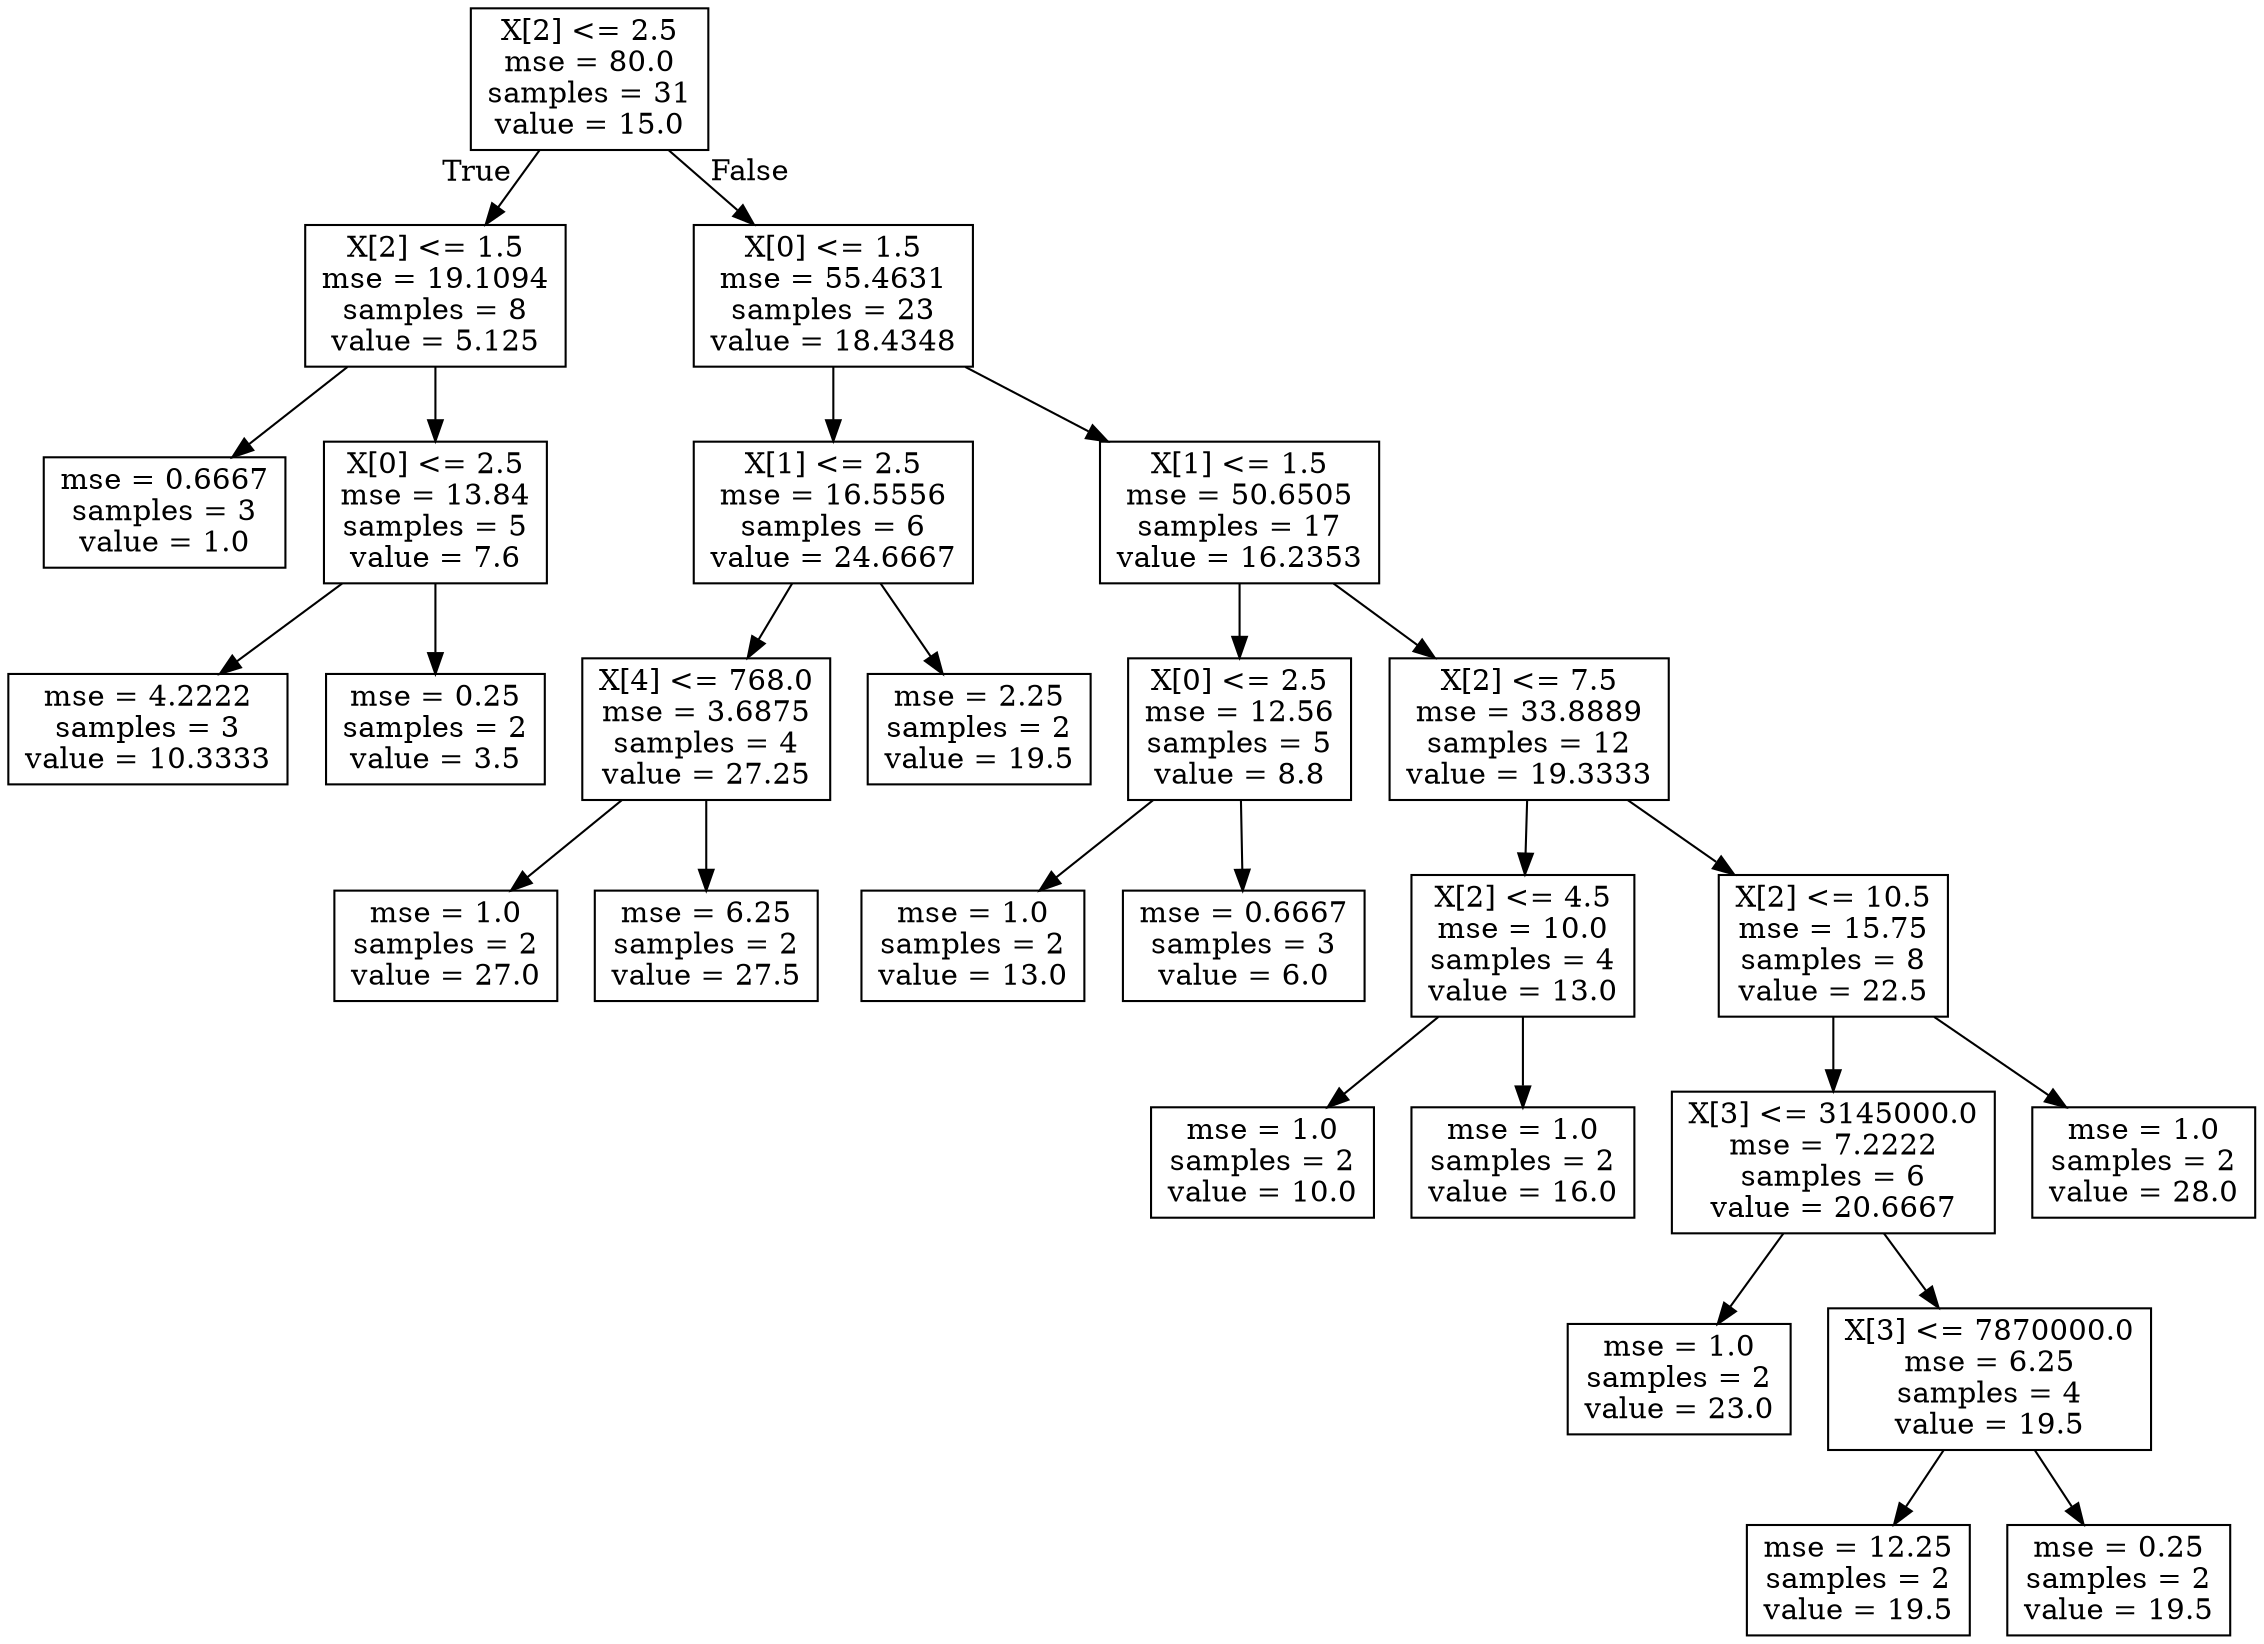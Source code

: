 digraph Tree {
node [shape=box] ;
0 [label="X[2] <= 2.5\nmse = 80.0\nsamples = 31\nvalue = 15.0"] ;
1 [label="X[2] <= 1.5\nmse = 19.1094\nsamples = 8\nvalue = 5.125"] ;
0 -> 1 [labeldistance=2.5, labelangle=45, headlabel="True"] ;
2 [label="mse = 0.6667\nsamples = 3\nvalue = 1.0"] ;
1 -> 2 ;
3 [label="X[0] <= 2.5\nmse = 13.84\nsamples = 5\nvalue = 7.6"] ;
1 -> 3 ;
4 [label="mse = 4.2222\nsamples = 3\nvalue = 10.3333"] ;
3 -> 4 ;
5 [label="mse = 0.25\nsamples = 2\nvalue = 3.5"] ;
3 -> 5 ;
6 [label="X[0] <= 1.5\nmse = 55.4631\nsamples = 23\nvalue = 18.4348"] ;
0 -> 6 [labeldistance=2.5, labelangle=-45, headlabel="False"] ;
7 [label="X[1] <= 2.5\nmse = 16.5556\nsamples = 6\nvalue = 24.6667"] ;
6 -> 7 ;
8 [label="X[4] <= 768.0\nmse = 3.6875\nsamples = 4\nvalue = 27.25"] ;
7 -> 8 ;
9 [label="mse = 1.0\nsamples = 2\nvalue = 27.0"] ;
8 -> 9 ;
10 [label="mse = 6.25\nsamples = 2\nvalue = 27.5"] ;
8 -> 10 ;
11 [label="mse = 2.25\nsamples = 2\nvalue = 19.5"] ;
7 -> 11 ;
12 [label="X[1] <= 1.5\nmse = 50.6505\nsamples = 17\nvalue = 16.2353"] ;
6 -> 12 ;
13 [label="X[0] <= 2.5\nmse = 12.56\nsamples = 5\nvalue = 8.8"] ;
12 -> 13 ;
14 [label="mse = 1.0\nsamples = 2\nvalue = 13.0"] ;
13 -> 14 ;
15 [label="mse = 0.6667\nsamples = 3\nvalue = 6.0"] ;
13 -> 15 ;
16 [label="X[2] <= 7.5\nmse = 33.8889\nsamples = 12\nvalue = 19.3333"] ;
12 -> 16 ;
17 [label="X[2] <= 4.5\nmse = 10.0\nsamples = 4\nvalue = 13.0"] ;
16 -> 17 ;
18 [label="mse = 1.0\nsamples = 2\nvalue = 10.0"] ;
17 -> 18 ;
19 [label="mse = 1.0\nsamples = 2\nvalue = 16.0"] ;
17 -> 19 ;
20 [label="X[2] <= 10.5\nmse = 15.75\nsamples = 8\nvalue = 22.5"] ;
16 -> 20 ;
21 [label="X[3] <= 3145000.0\nmse = 7.2222\nsamples = 6\nvalue = 20.6667"] ;
20 -> 21 ;
22 [label="mse = 1.0\nsamples = 2\nvalue = 23.0"] ;
21 -> 22 ;
23 [label="X[3] <= 7870000.0\nmse = 6.25\nsamples = 4\nvalue = 19.5"] ;
21 -> 23 ;
24 [label="mse = 12.25\nsamples = 2\nvalue = 19.5"] ;
23 -> 24 ;
25 [label="mse = 0.25\nsamples = 2\nvalue = 19.5"] ;
23 -> 25 ;
26 [label="mse = 1.0\nsamples = 2\nvalue = 28.0"] ;
20 -> 26 ;
}